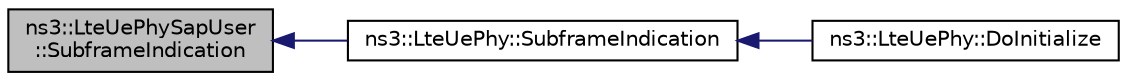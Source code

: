 digraph "ns3::LteUePhySapUser::SubframeIndication"
{
  edge [fontname="Helvetica",fontsize="10",labelfontname="Helvetica",labelfontsize="10"];
  node [fontname="Helvetica",fontsize="10",shape=record];
  rankdir="LR";
  Node1 [label="ns3::LteUePhySapUser\l::SubframeIndication",height=0.2,width=0.4,color="black", fillcolor="grey75", style="filled", fontcolor="black"];
  Node1 -> Node2 [dir="back",color="midnightblue",fontsize="10",style="solid"];
  Node2 [label="ns3::LteUePhy::SubframeIndication",height=0.2,width=0.4,color="black", fillcolor="white", style="filled",URL="$da/ddd/classns3_1_1LteUePhy.html#a65c18191859a190cbd880175e2ffeac3",tooltip="trigger from eNB the start from a new frame "];
  Node2 -> Node3 [dir="back",color="midnightblue",fontsize="10",style="solid"];
  Node3 [label="ns3::LteUePhy::DoInitialize",height=0.2,width=0.4,color="black", fillcolor="white", style="filled",URL="$da/ddd/classns3_1_1LteUePhy.html#a09daf3f8475e2e1c4639b552d5381d7a"];
}
